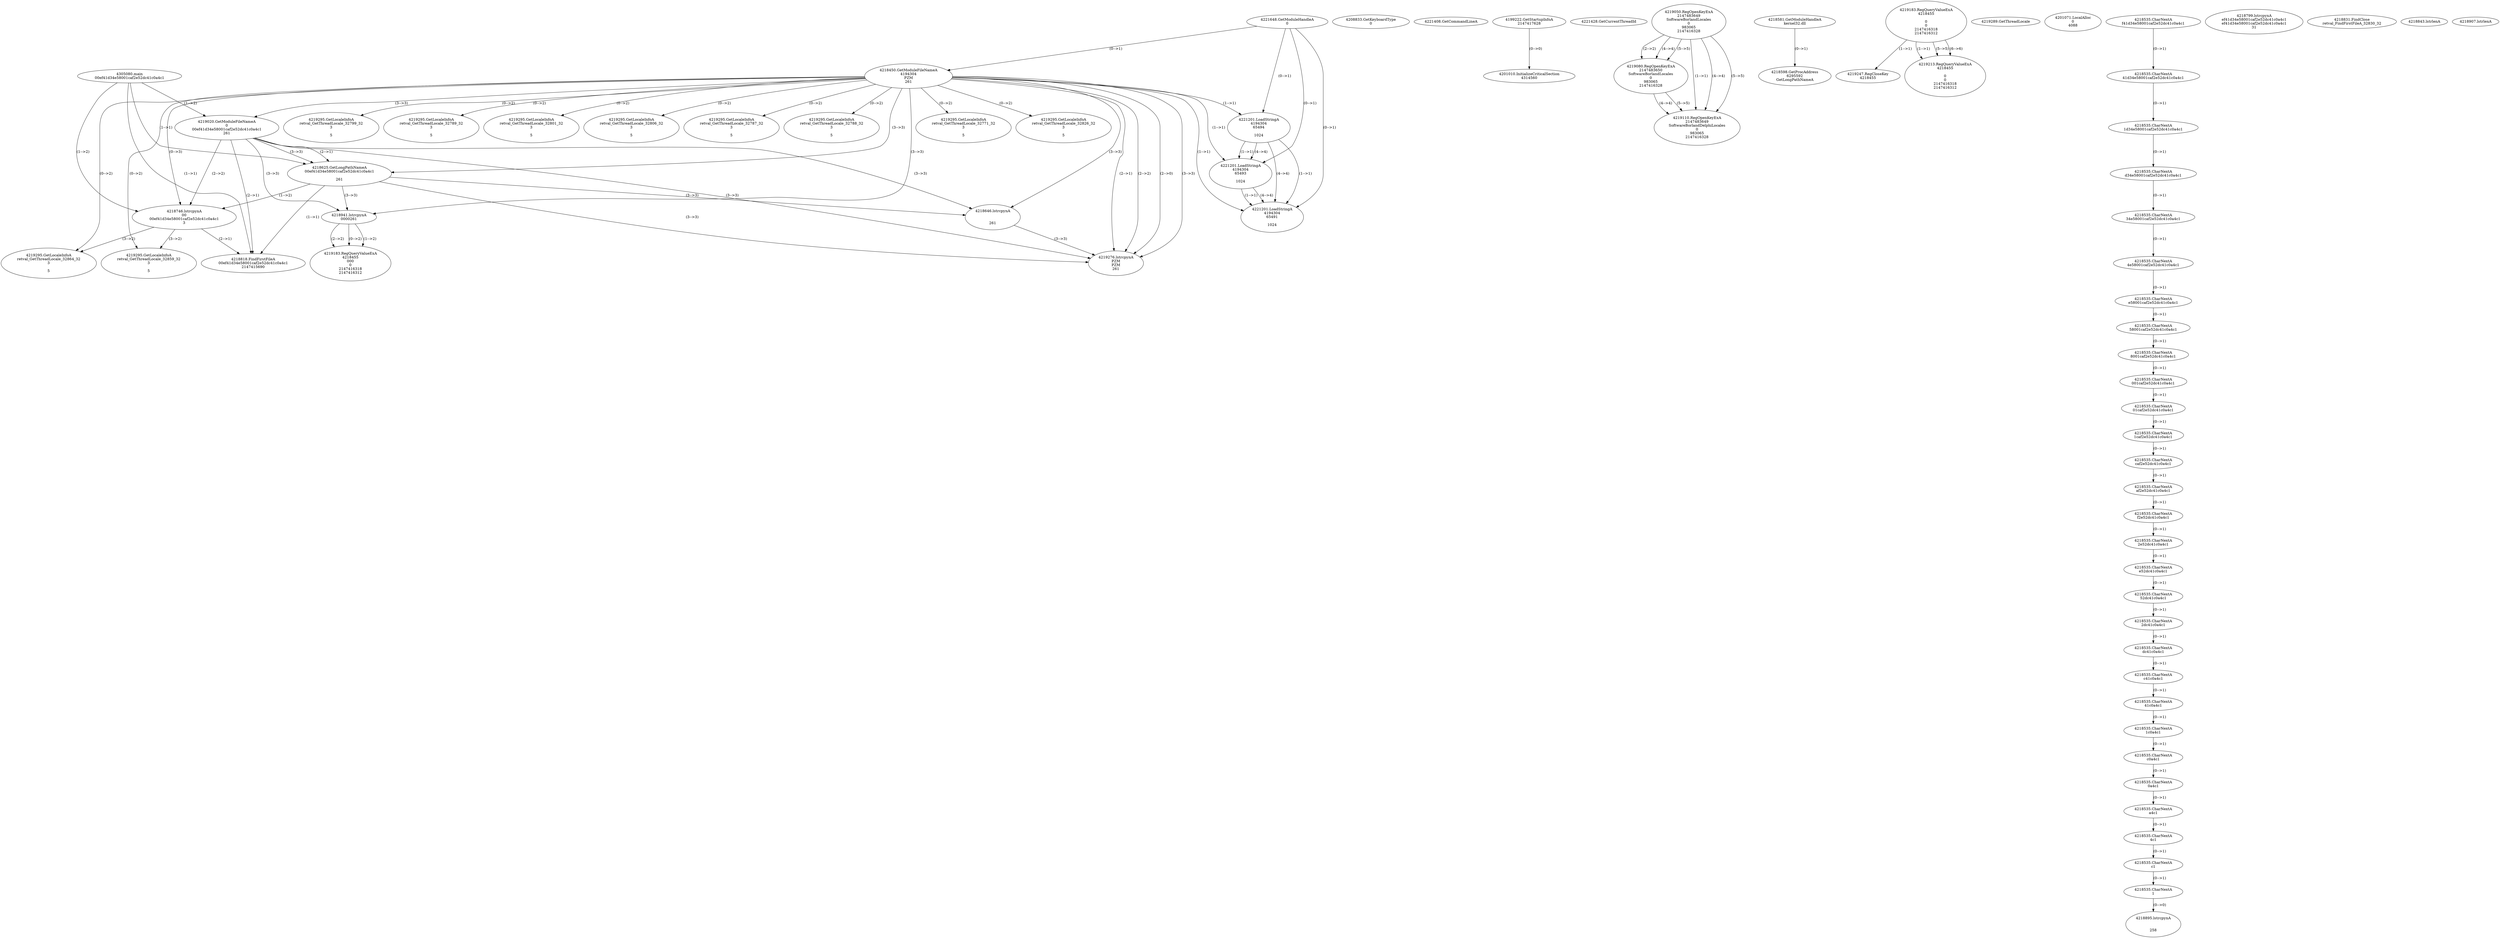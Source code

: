 // Global SCDG with merge call
digraph {
	0 [label="4305080.main
00ef41d34e58001caf2e52dc41c0a4c1"]
	1 [label="4221648.GetModuleHandleA
0"]
	2 [label="4208833.GetKeyboardType
0"]
	3 [label="4221408.GetCommandLineA
"]
	4 [label="4199222.GetStartupInfoA
2147417628"]
	5 [label="4221428.GetCurrentThreadId
"]
	6 [label="4218450.GetModuleFileNameA
4194304
PZM
261"]
	1 -> 6 [label="(0-->1)"]
	7 [label="4219020.GetModuleFileNameA
0
00ef41d34e58001caf2e52dc41c0a4c1
261"]
	0 -> 7 [label="(1-->2)"]
	6 -> 7 [label="(3-->3)"]
	8 [label="4219050.RegOpenKeyExA
2147483649
Software\Borland\Locales
0
983065
2147416328"]
	9 [label="4218581.GetModuleHandleA
kernel32.dll"]
	10 [label="4218598.GetProcAddress
6295592
GetLongPathNameA"]
	9 -> 10 [label="(0-->1)"]
	11 [label="4218625.GetLongPathNameA
00ef41d34e58001caf2e52dc41c0a4c1

261"]
	0 -> 11 [label="(1-->1)"]
	7 -> 11 [label="(2-->1)"]
	6 -> 11 [label="(3-->3)"]
	7 -> 11 [label="(3-->3)"]
	12 [label="4218646.lstrcpynA


261"]
	6 -> 12 [label="(3-->3)"]
	7 -> 12 [label="(3-->3)"]
	11 -> 12 [label="(3-->3)"]
	13 [label="4219183.RegQueryValueExA
4218455

0
0
2147416318
2147416312"]
	14 [label="4219247.RegCloseKey
4218455"]
	13 -> 14 [label="(1-->1)"]
	15 [label="4219276.lstrcpynA
PZM
PZM
261"]
	6 -> 15 [label="(2-->1)"]
	6 -> 15 [label="(2-->2)"]
	6 -> 15 [label="(3-->3)"]
	7 -> 15 [label="(3-->3)"]
	11 -> 15 [label="(3-->3)"]
	12 -> 15 [label="(3-->3)"]
	6 -> 15 [label="(2-->0)"]
	16 [label="4219289.GetThreadLocale
"]
	17 [label="4219295.GetLocaleInfoA
retval_GetThreadLocale_32799_32
3

5"]
	6 -> 17 [label="(0-->2)"]
	18 [label="4221201.LoadStringA
4194304
65494

1024"]
	1 -> 18 [label="(0-->1)"]
	6 -> 18 [label="(1-->1)"]
	19 [label="4219080.RegOpenKeyExA
2147483650
Software\Borland\Locales
0
983065
2147416328"]
	8 -> 19 [label="(2-->2)"]
	8 -> 19 [label="(4-->4)"]
	8 -> 19 [label="(5-->5)"]
	20 [label="4219110.RegOpenKeyExA
2147483649
Software\Borland\Delphi\Locales
0
983065
2147416328"]
	8 -> 20 [label="(1-->1)"]
	8 -> 20 [label="(4-->4)"]
	19 -> 20 [label="(4-->4)"]
	8 -> 20 [label="(5-->5)"]
	19 -> 20 [label="(5-->5)"]
	21 [label="4219295.GetLocaleInfoA
retval_GetThreadLocale_32789_32
3

5"]
	6 -> 21 [label="(0-->2)"]
	22 [label="4219213.RegQueryValueExA
4218455

0
0
2147416318
2147416312"]
	13 -> 22 [label="(1-->1)"]
	13 -> 22 [label="(5-->5)"]
	13 -> 22 [label="(6-->6)"]
	23 [label="4219295.GetLocaleInfoA
retval_GetThreadLocale_32801_32
3

5"]
	6 -> 23 [label="(0-->2)"]
	24 [label="4221201.LoadStringA
4194304
65493

1024"]
	1 -> 24 [label="(0-->1)"]
	6 -> 24 [label="(1-->1)"]
	18 -> 24 [label="(1-->1)"]
	18 -> 24 [label="(4-->4)"]
	25 [label="4201010.InitializeCriticalSection
4314560"]
	4 -> 25 [label="(0-->0)"]
	26 [label="4201071.LocalAlloc
0
4088"]
	27 [label="4218746.lstrcpynA
00
00ef41d34e58001caf2e52dc41c0a4c1
3"]
	0 -> 27 [label="(1-->2)"]
	7 -> 27 [label="(2-->2)"]
	11 -> 27 [label="(1-->2)"]
	6 -> 27 [label="(0-->3)"]
	28 [label="4218535.CharNextA
f41d34e58001caf2e52dc41c0a4c1"]
	29 [label="4218535.CharNextA
41d34e58001caf2e52dc41c0a4c1"]
	28 -> 29 [label="(0-->1)"]
	30 [label="4218535.CharNextA
1d34e58001caf2e52dc41c0a4c1"]
	29 -> 30 [label="(0-->1)"]
	31 [label="4218535.CharNextA
d34e58001caf2e52dc41c0a4c1"]
	30 -> 31 [label="(0-->1)"]
	32 [label="4218535.CharNextA
34e58001caf2e52dc41c0a4c1"]
	31 -> 32 [label="(0-->1)"]
	33 [label="4218535.CharNextA
4e58001caf2e52dc41c0a4c1"]
	32 -> 33 [label="(0-->1)"]
	34 [label="4218535.CharNextA
e58001caf2e52dc41c0a4c1"]
	33 -> 34 [label="(0-->1)"]
	35 [label="4218535.CharNextA
58001caf2e52dc41c0a4c1"]
	34 -> 35 [label="(0-->1)"]
	36 [label="4218535.CharNextA
8001caf2e52dc41c0a4c1"]
	35 -> 36 [label="(0-->1)"]
	37 [label="4218535.CharNextA
001caf2e52dc41c0a4c1"]
	36 -> 37 [label="(0-->1)"]
	38 [label="4218535.CharNextA
01caf2e52dc41c0a4c1"]
	37 -> 38 [label="(0-->1)"]
	39 [label="4218535.CharNextA
1caf2e52dc41c0a4c1"]
	38 -> 39 [label="(0-->1)"]
	40 [label="4218535.CharNextA
caf2e52dc41c0a4c1"]
	39 -> 40 [label="(0-->1)"]
	41 [label="4218535.CharNextA
af2e52dc41c0a4c1"]
	40 -> 41 [label="(0-->1)"]
	42 [label="4218535.CharNextA
f2e52dc41c0a4c1"]
	41 -> 42 [label="(0-->1)"]
	43 [label="4218535.CharNextA
2e52dc41c0a4c1"]
	42 -> 43 [label="(0-->1)"]
	44 [label="4218535.CharNextA
e52dc41c0a4c1"]
	43 -> 44 [label="(0-->1)"]
	45 [label="4218535.CharNextA
52dc41c0a4c1"]
	44 -> 45 [label="(0-->1)"]
	46 [label="4218535.CharNextA
2dc41c0a4c1"]
	45 -> 46 [label="(0-->1)"]
	47 [label="4218535.CharNextA
dc41c0a4c1"]
	46 -> 47 [label="(0-->1)"]
	48 [label="4218535.CharNextA
c41c0a4c1"]
	47 -> 48 [label="(0-->1)"]
	49 [label="4218535.CharNextA
41c0a4c1"]
	48 -> 49 [label="(0-->1)"]
	50 [label="4218535.CharNextA
1c0a4c1"]
	49 -> 50 [label="(0-->1)"]
	51 [label="4218535.CharNextA
c0a4c1"]
	50 -> 51 [label="(0-->1)"]
	52 [label="4218535.CharNextA
0a4c1"]
	51 -> 52 [label="(0-->1)"]
	53 [label="4218535.CharNextA
a4c1"]
	52 -> 53 [label="(0-->1)"]
	54 [label="4218535.CharNextA
4c1"]
	53 -> 54 [label="(0-->1)"]
	55 [label="4218535.CharNextA
c1"]
	54 -> 55 [label="(0-->1)"]
	56 [label="4218535.CharNextA
1"]
	55 -> 56 [label="(0-->1)"]
	57 [label="4218799.lstrcpynA
ef41d34e58001caf2e52dc41c0a4c1
ef41d34e58001caf2e52dc41c0a4c1
31"]
	58 [label="4218818.FindFirstFileA
00ef41d34e58001caf2e52dc41c0a4c1
2147415690"]
	0 -> 58 [label="(1-->1)"]
	7 -> 58 [label="(2-->1)"]
	11 -> 58 [label="(1-->1)"]
	27 -> 58 [label="(2-->1)"]
	59 [label="4218831.FindClose
retval_FindFirstFileA_32830_32"]
	60 [label="4218843.lstrlenA
"]
	61 [label="4218895.lstrcpynA


258"]
	56 -> 61 [label="(0-->0)"]
	62 [label="4218907.lstrlenA
"]
	63 [label="4218941.lstrcpynA
00\
00\
261"]
	6 -> 63 [label="(3-->3)"]
	7 -> 63 [label="(3-->3)"]
	11 -> 63 [label="(3-->3)"]
	64 [label="4219183.RegQueryValueExA
4218455
00\
0
0
2147416318
2147416312"]
	63 -> 64 [label="(1-->2)"]
	63 -> 64 [label="(2-->2)"]
	63 -> 64 [label="(0-->2)"]
	65 [label="4219295.GetLocaleInfoA
retval_GetThreadLocale_32859_32
3

5"]
	6 -> 65 [label="(0-->2)"]
	27 -> 65 [label="(3-->2)"]
	66 [label="4219295.GetLocaleInfoA
retval_GetThreadLocale_32806_32
3

5"]
	6 -> 66 [label="(0-->2)"]
	67 [label="4219295.GetLocaleInfoA
retval_GetThreadLocale_32787_32
3

5"]
	6 -> 67 [label="(0-->2)"]
	68 [label="4221201.LoadStringA
4194304
65491

1024"]
	1 -> 68 [label="(0-->1)"]
	6 -> 68 [label="(1-->1)"]
	18 -> 68 [label="(1-->1)"]
	24 -> 68 [label="(1-->1)"]
	18 -> 68 [label="(4-->4)"]
	24 -> 68 [label="(4-->4)"]
	69 [label="4219295.GetLocaleInfoA
retval_GetThreadLocale_32788_32
3

5"]
	6 -> 69 [label="(0-->2)"]
	70 [label="4219295.GetLocaleInfoA
retval_GetThreadLocale_32771_32
3

5"]
	6 -> 70 [label="(0-->2)"]
	71 [label="4219295.GetLocaleInfoA
retval_GetThreadLocale_32826_32
3

5"]
	6 -> 71 [label="(0-->2)"]
	72 [label="4219295.GetLocaleInfoA
retval_GetThreadLocale_32864_32
3

5"]
	6 -> 72 [label="(0-->2)"]
	27 -> 72 [label="(3-->2)"]
}
